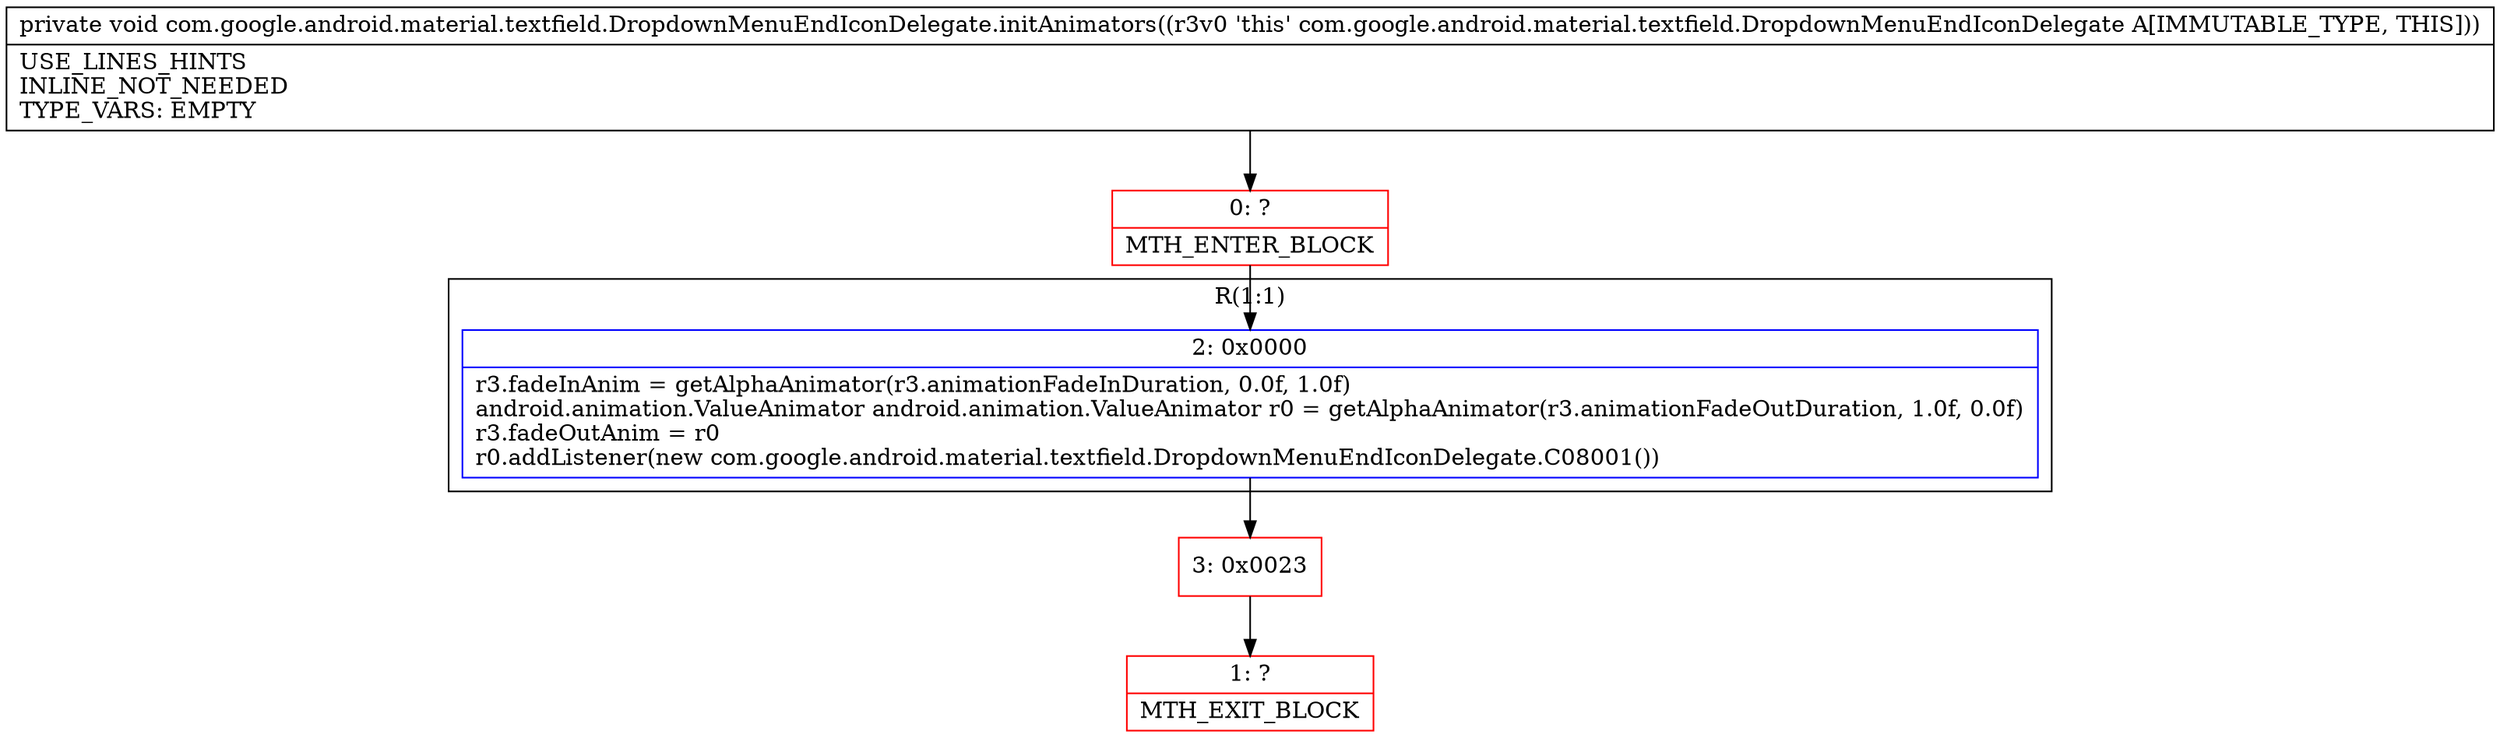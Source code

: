 digraph "CFG forcom.google.android.material.textfield.DropdownMenuEndIconDelegate.initAnimators()V" {
subgraph cluster_Region_1235469447 {
label = "R(1:1)";
node [shape=record,color=blue];
Node_2 [shape=record,label="{2\:\ 0x0000|r3.fadeInAnim = getAlphaAnimator(r3.animationFadeInDuration, 0.0f, 1.0f)\landroid.animation.ValueAnimator android.animation.ValueAnimator r0 = getAlphaAnimator(r3.animationFadeOutDuration, 1.0f, 0.0f)\lr3.fadeOutAnim = r0\lr0.addListener(new com.google.android.material.textfield.DropdownMenuEndIconDelegate.C08001())\l}"];
}
Node_0 [shape=record,color=red,label="{0\:\ ?|MTH_ENTER_BLOCK\l}"];
Node_3 [shape=record,color=red,label="{3\:\ 0x0023}"];
Node_1 [shape=record,color=red,label="{1\:\ ?|MTH_EXIT_BLOCK\l}"];
MethodNode[shape=record,label="{private void com.google.android.material.textfield.DropdownMenuEndIconDelegate.initAnimators((r3v0 'this' com.google.android.material.textfield.DropdownMenuEndIconDelegate A[IMMUTABLE_TYPE, THIS]))  | USE_LINES_HINTS\lINLINE_NOT_NEEDED\lTYPE_VARS: EMPTY\l}"];
MethodNode -> Node_0;Node_2 -> Node_3;
Node_0 -> Node_2;
Node_3 -> Node_1;
}


